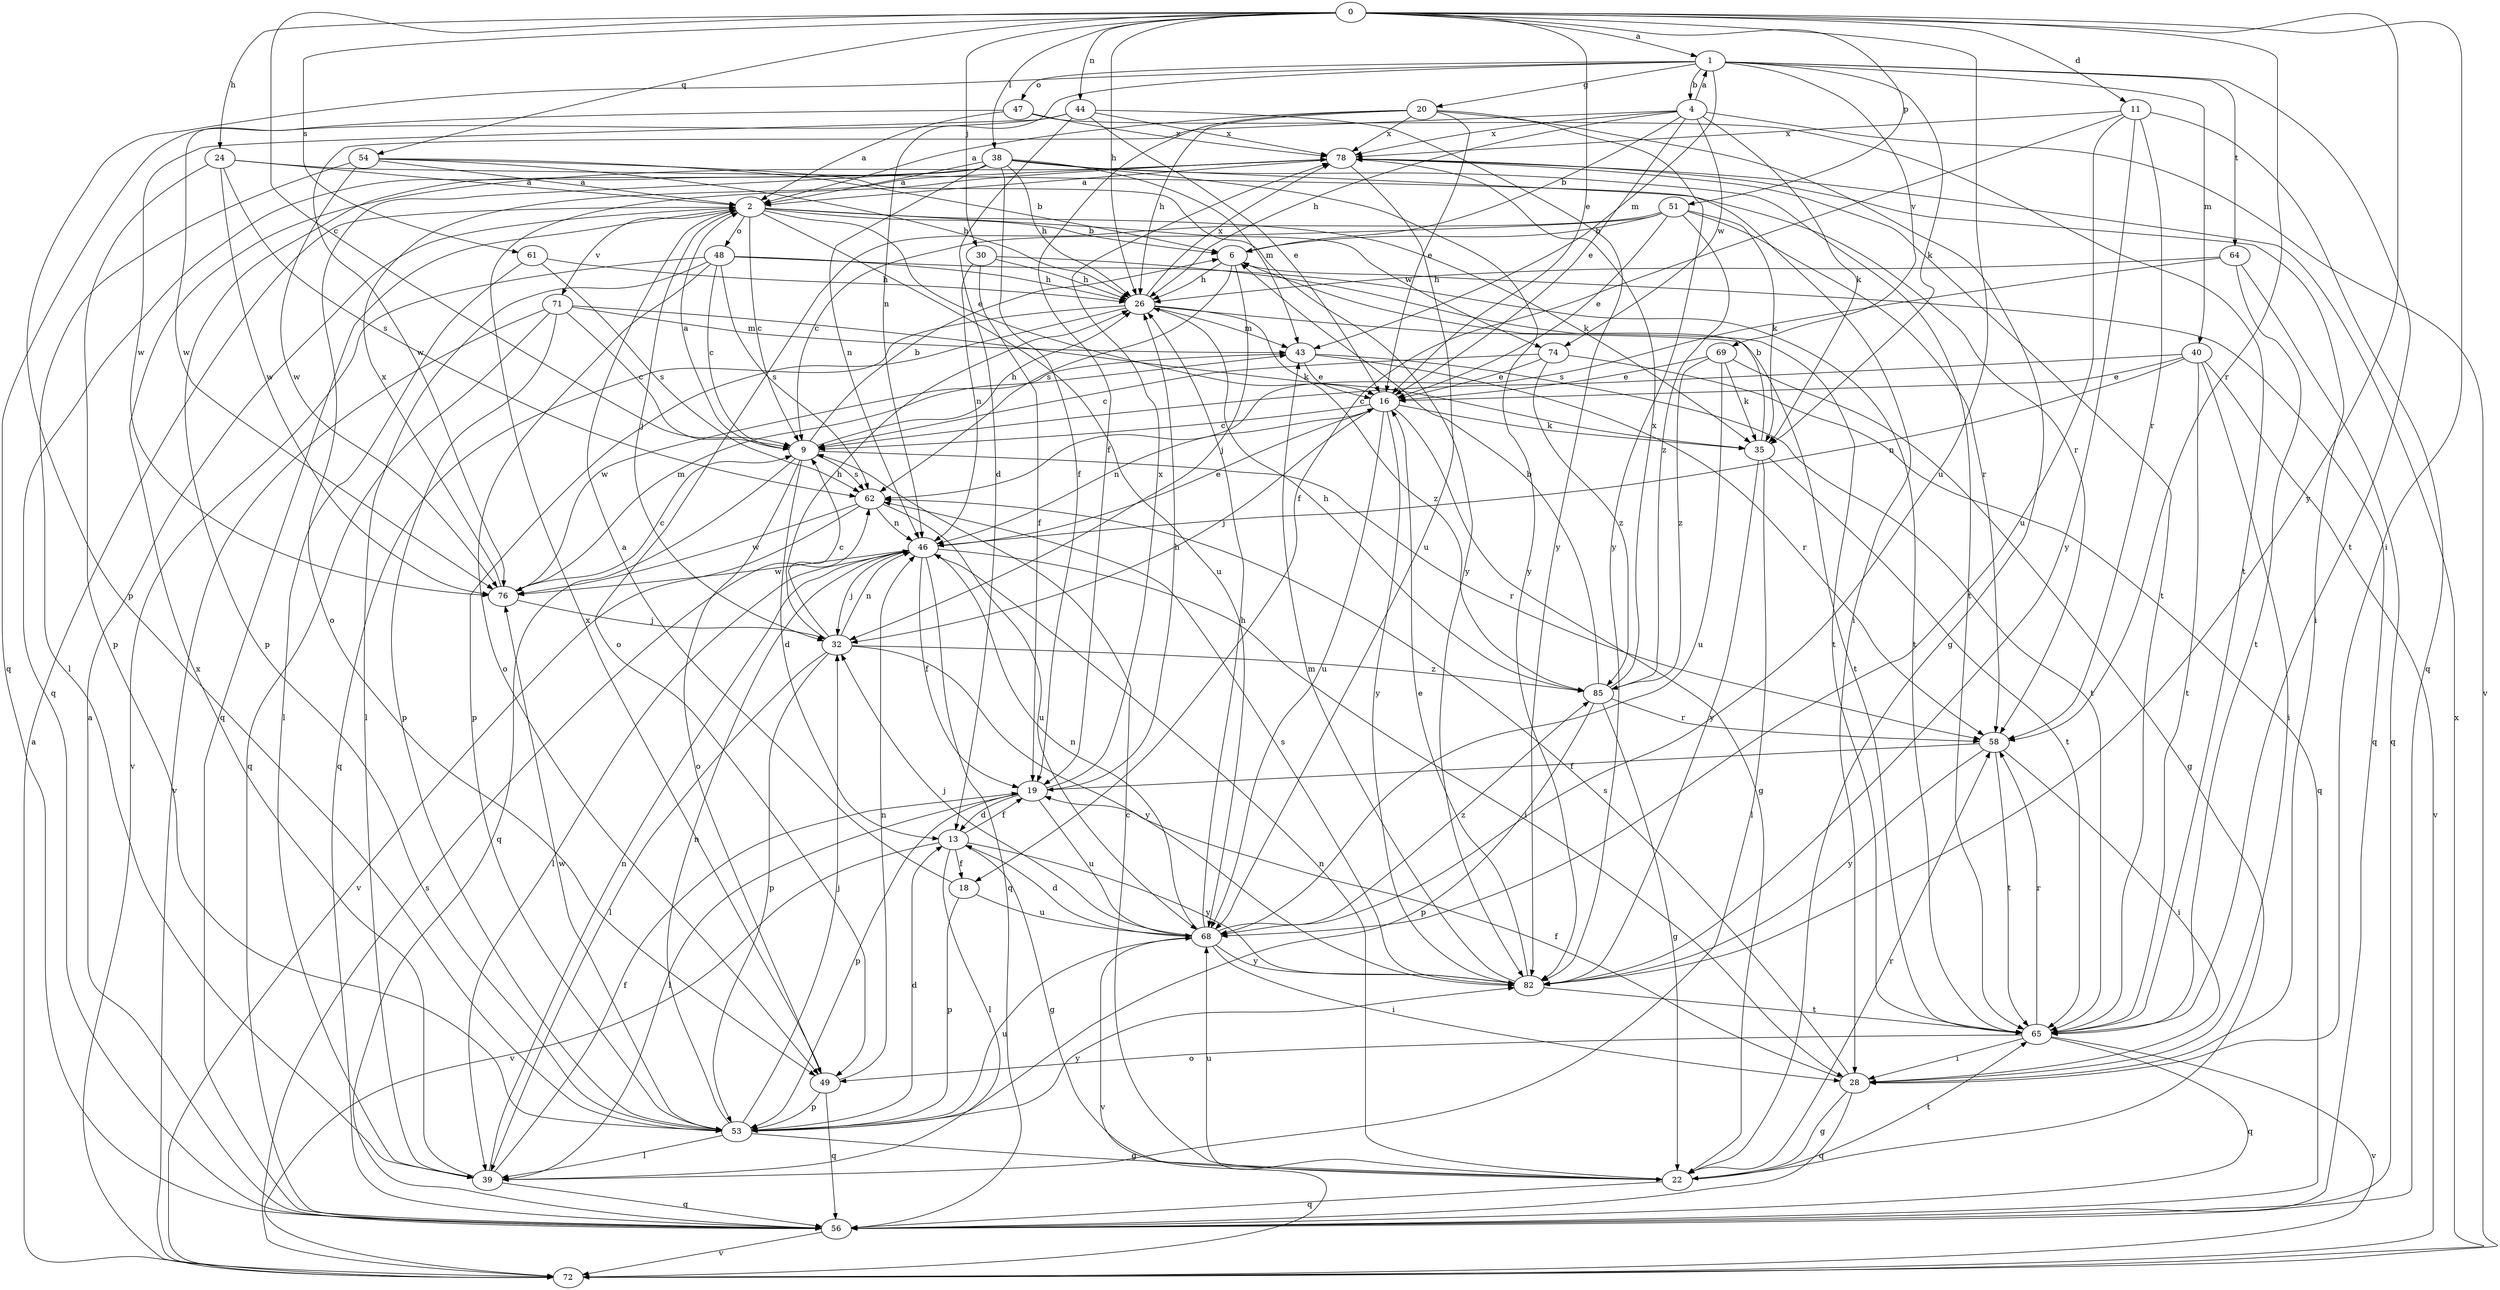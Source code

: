 strict digraph  {
0;
1;
2;
4;
6;
9;
11;
13;
16;
18;
19;
20;
22;
24;
26;
28;
30;
32;
35;
38;
39;
40;
43;
44;
46;
47;
48;
49;
51;
53;
54;
56;
58;
61;
62;
64;
65;
68;
69;
71;
72;
74;
76;
78;
82;
85;
0 -> 1  [label=a];
0 -> 9  [label=c];
0 -> 11  [label=d];
0 -> 16  [label=e];
0 -> 24  [label=h];
0 -> 26  [label=h];
0 -> 28  [label=i];
0 -> 30  [label=j];
0 -> 38  [label=l];
0 -> 44  [label=n];
0 -> 51  [label=p];
0 -> 54  [label=q];
0 -> 58  [label=r];
0 -> 61  [label=s];
0 -> 68  [label=u];
0 -> 82  [label=y];
1 -> 4  [label=b];
1 -> 20  [label=g];
1 -> 35  [label=k];
1 -> 40  [label=m];
1 -> 43  [label=m];
1 -> 46  [label=n];
1 -> 47  [label=o];
1 -> 53  [label=p];
1 -> 64  [label=t];
1 -> 65  [label=t];
1 -> 69  [label=v];
2 -> 6  [label=b];
2 -> 9  [label=c];
2 -> 16  [label=e];
2 -> 32  [label=j];
2 -> 35  [label=k];
2 -> 48  [label=o];
2 -> 56  [label=q];
2 -> 68  [label=u];
2 -> 71  [label=v];
2 -> 74  [label=w];
4 -> 1  [label=a];
4 -> 6  [label=b];
4 -> 16  [label=e];
4 -> 26  [label=h];
4 -> 35  [label=k];
4 -> 72  [label=v];
4 -> 74  [label=w];
4 -> 76  [label=w];
4 -> 78  [label=x];
6 -> 26  [label=h];
6 -> 32  [label=j];
6 -> 56  [label=q];
6 -> 62  [label=s];
9 -> 2  [label=a];
9 -> 6  [label=b];
9 -> 13  [label=d];
9 -> 26  [label=h];
9 -> 49  [label=o];
9 -> 56  [label=q];
9 -> 58  [label=r];
9 -> 62  [label=s];
11 -> 18  [label=f];
11 -> 56  [label=q];
11 -> 58  [label=r];
11 -> 68  [label=u];
11 -> 78  [label=x];
11 -> 82  [label=y];
13 -> 18  [label=f];
13 -> 19  [label=f];
13 -> 22  [label=g];
13 -> 39  [label=l];
13 -> 72  [label=v];
13 -> 82  [label=y];
16 -> 9  [label=c];
16 -> 22  [label=g];
16 -> 32  [label=j];
16 -> 35  [label=k];
16 -> 46  [label=n];
16 -> 68  [label=u];
16 -> 82  [label=y];
18 -> 2  [label=a];
18 -> 53  [label=p];
18 -> 68  [label=u];
19 -> 13  [label=d];
19 -> 26  [label=h];
19 -> 39  [label=l];
19 -> 53  [label=p];
19 -> 68  [label=u];
19 -> 78  [label=x];
20 -> 2  [label=a];
20 -> 16  [label=e];
20 -> 19  [label=f];
20 -> 22  [label=g];
20 -> 26  [label=h];
20 -> 78  [label=x];
20 -> 82  [label=y];
22 -> 9  [label=c];
22 -> 46  [label=n];
22 -> 56  [label=q];
22 -> 58  [label=r];
22 -> 65  [label=t];
22 -> 68  [label=u];
24 -> 2  [label=a];
24 -> 53  [label=p];
24 -> 58  [label=r];
24 -> 62  [label=s];
24 -> 76  [label=w];
26 -> 43  [label=m];
26 -> 53  [label=p];
26 -> 56  [label=q];
26 -> 65  [label=t];
26 -> 78  [label=x];
26 -> 85  [label=z];
28 -> 19  [label=f];
28 -> 22  [label=g];
28 -> 56  [label=q];
28 -> 62  [label=s];
30 -> 19  [label=f];
30 -> 26  [label=h];
30 -> 46  [label=n];
30 -> 65  [label=t];
32 -> 9  [label=c];
32 -> 26  [label=h];
32 -> 39  [label=l];
32 -> 46  [label=n];
32 -> 53  [label=p];
32 -> 82  [label=y];
32 -> 85  [label=z];
35 -> 6  [label=b];
35 -> 39  [label=l];
35 -> 65  [label=t];
35 -> 82  [label=y];
38 -> 2  [label=a];
38 -> 19  [label=f];
38 -> 26  [label=h];
38 -> 28  [label=i];
38 -> 43  [label=m];
38 -> 46  [label=n];
38 -> 49  [label=o];
38 -> 53  [label=p];
38 -> 56  [label=q];
38 -> 65  [label=t];
38 -> 82  [label=y];
39 -> 19  [label=f];
39 -> 46  [label=n];
39 -> 56  [label=q];
39 -> 78  [label=x];
40 -> 9  [label=c];
40 -> 16  [label=e];
40 -> 28  [label=i];
40 -> 46  [label=n];
40 -> 65  [label=t];
40 -> 72  [label=v];
43 -> 16  [label=e];
43 -> 58  [label=r];
43 -> 65  [label=t];
43 -> 76  [label=w];
44 -> 13  [label=d];
44 -> 16  [label=e];
44 -> 56  [label=q];
44 -> 76  [label=w];
44 -> 78  [label=x];
44 -> 82  [label=y];
46 -> 16  [label=e];
46 -> 19  [label=f];
46 -> 28  [label=i];
46 -> 32  [label=j];
46 -> 39  [label=l];
46 -> 56  [label=q];
46 -> 76  [label=w];
47 -> 2  [label=a];
47 -> 65  [label=t];
47 -> 76  [label=w];
47 -> 78  [label=x];
48 -> 9  [label=c];
48 -> 26  [label=h];
48 -> 39  [label=l];
48 -> 49  [label=o];
48 -> 62  [label=s];
48 -> 65  [label=t];
48 -> 72  [label=v];
49 -> 46  [label=n];
49 -> 53  [label=p];
49 -> 56  [label=q];
49 -> 78  [label=x];
51 -> 6  [label=b];
51 -> 9  [label=c];
51 -> 16  [label=e];
51 -> 35  [label=k];
51 -> 49  [label=o];
51 -> 58  [label=r];
51 -> 85  [label=z];
53 -> 13  [label=d];
53 -> 22  [label=g];
53 -> 32  [label=j];
53 -> 39  [label=l];
53 -> 46  [label=n];
53 -> 68  [label=u];
53 -> 76  [label=w];
53 -> 82  [label=y];
54 -> 2  [label=a];
54 -> 6  [label=b];
54 -> 26  [label=h];
54 -> 39  [label=l];
54 -> 76  [label=w];
54 -> 82  [label=y];
56 -> 2  [label=a];
56 -> 72  [label=v];
58 -> 19  [label=f];
58 -> 28  [label=i];
58 -> 65  [label=t];
58 -> 82  [label=y];
61 -> 26  [label=h];
61 -> 39  [label=l];
61 -> 62  [label=s];
62 -> 46  [label=n];
62 -> 68  [label=u];
62 -> 72  [label=v];
62 -> 76  [label=w];
64 -> 26  [label=h];
64 -> 56  [label=q];
64 -> 62  [label=s];
64 -> 65  [label=t];
65 -> 28  [label=i];
65 -> 49  [label=o];
65 -> 56  [label=q];
65 -> 58  [label=r];
65 -> 72  [label=v];
68 -> 13  [label=d];
68 -> 26  [label=h];
68 -> 28  [label=i];
68 -> 32  [label=j];
68 -> 46  [label=n];
68 -> 72  [label=v];
68 -> 82  [label=y];
68 -> 85  [label=z];
69 -> 16  [label=e];
69 -> 22  [label=g];
69 -> 35  [label=k];
69 -> 68  [label=u];
69 -> 85  [label=z];
71 -> 9  [label=c];
71 -> 35  [label=k];
71 -> 43  [label=m];
71 -> 53  [label=p];
71 -> 56  [label=q];
71 -> 72  [label=v];
72 -> 2  [label=a];
72 -> 62  [label=s];
72 -> 78  [label=x];
74 -> 9  [label=c];
74 -> 16  [label=e];
74 -> 56  [label=q];
74 -> 85  [label=z];
76 -> 9  [label=c];
76 -> 32  [label=j];
76 -> 43  [label=m];
76 -> 78  [label=x];
78 -> 2  [label=a];
78 -> 28  [label=i];
78 -> 65  [label=t];
78 -> 68  [label=u];
82 -> 16  [label=e];
82 -> 43  [label=m];
82 -> 62  [label=s];
82 -> 65  [label=t];
85 -> 6  [label=b];
85 -> 22  [label=g];
85 -> 26  [label=h];
85 -> 53  [label=p];
85 -> 58  [label=r];
85 -> 78  [label=x];
}
